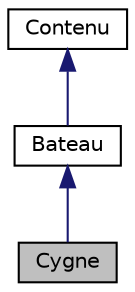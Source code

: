digraph "Cygne"
{
  edge [fontname="Helvetica",fontsize="10",labelfontname="Helvetica",labelfontsize="10"];
  node [fontname="Helvetica",fontsize="10",shape=record];
  Node1 [label="Cygne",height=0.2,width=0.4,color="black", fillcolor="grey75", style="filled", fontcolor="black"];
  Node2 -> Node1 [dir="back",color="midnightblue",fontsize="10",style="solid",fontname="Helvetica"];
  Node2 [label="Bateau",height=0.2,width=0.4,color="black", fillcolor="white", style="filled",URL="$class_bateau.html",tooltip="classe representant un Bateau "];
  Node3 -> Node2 [dir="back",color="midnightblue",fontsize="10",style="solid",fontname="Helvetica"];
  Node3 [label="Contenu",height=0.2,width=0.4,color="black", fillcolor="white", style="filled",URL="$class_contenu.html",tooltip="classe representant un Contenu "];
}

